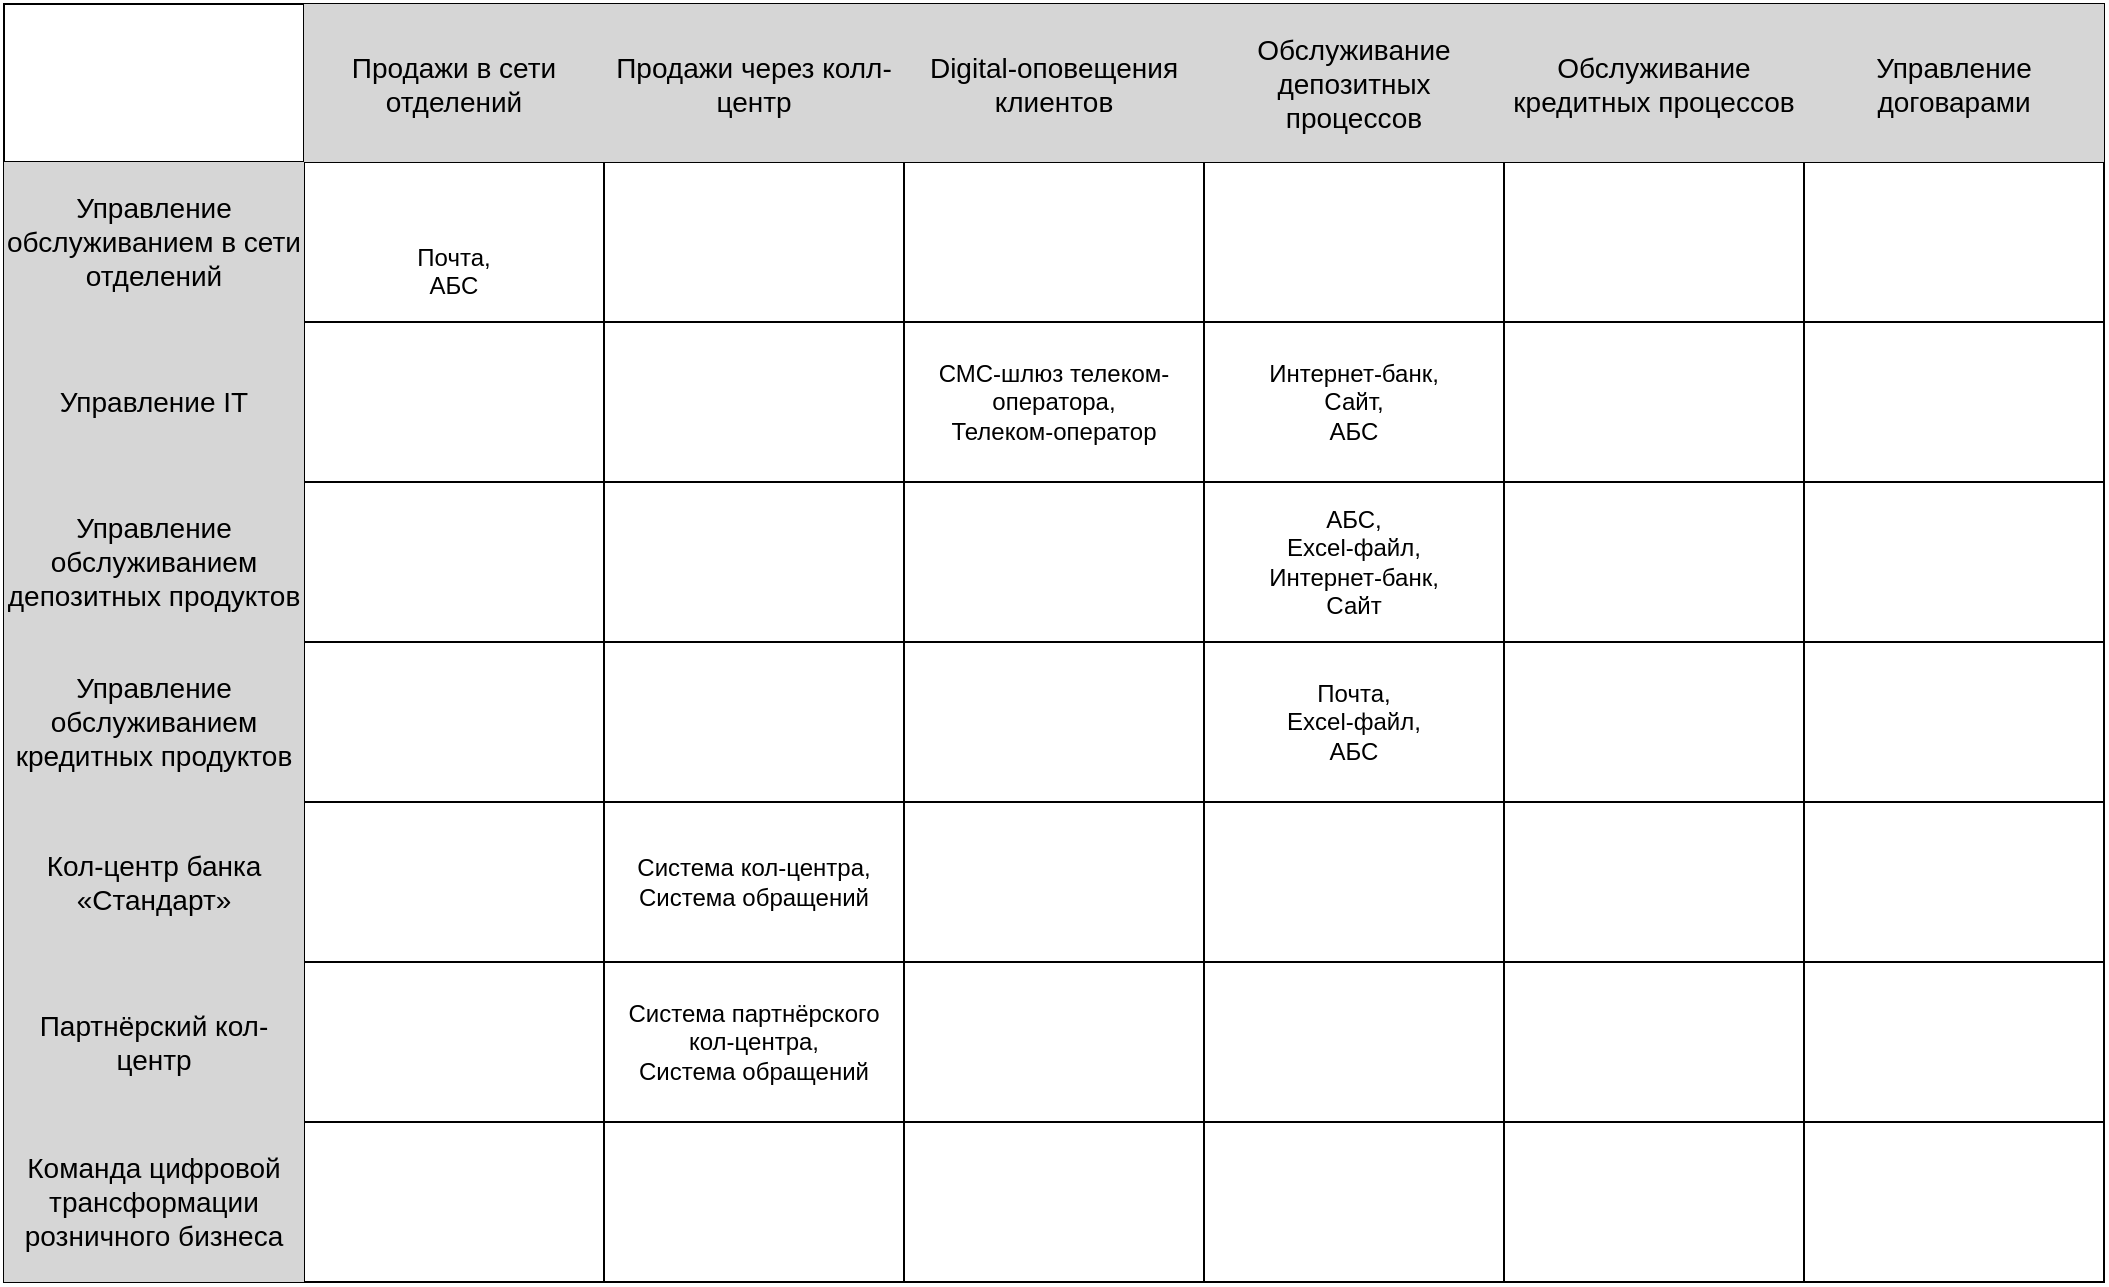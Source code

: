 <mxfile version="27.0.9">
  <diagram name="Страница — 1" id="ojY-EuvafZ9FnuEbp6LE">
    <mxGraphModel dx="394" dy="339" grid="1" gridSize="10" guides="1" tooltips="1" connect="1" arrows="1" fold="1" page="1" pageScale="1" pageWidth="827" pageHeight="1169" math="0" shadow="0">
      <root>
        <mxCell id="0" />
        <mxCell id="1" parent="0" />
        <mxCell id="RSQIDVukKIJoxvWQ1MBr-34" value="" style="shape=table;startSize=0;container=1;collapsible=0;childLayout=tableLayout;horizontal=1;align=left;whiteSpace=wrap;" vertex="1" parent="1">
          <mxGeometry x="321" y="351" width="1050" height="639" as="geometry" />
        </mxCell>
        <mxCell id="RSQIDVukKIJoxvWQ1MBr-35" value="" style="shape=tableRow;horizontal=0;startSize=0;swimlaneHead=0;swimlaneBody=0;strokeColor=inherit;top=0;left=0;bottom=0;right=0;collapsible=0;dropTarget=0;fillColor=none;points=[[0,0.5],[1,0.5]];portConstraint=eastwest;fontSize=16;labelBackgroundColor=none;" vertex="1" parent="RSQIDVukKIJoxvWQ1MBr-34">
          <mxGeometry width="1050" height="79" as="geometry" />
        </mxCell>
        <mxCell id="RSQIDVukKIJoxvWQ1MBr-36" value="" style="shape=partialRectangle;html=1;whiteSpace=wrap;connectable=0;strokeColor=inherit;overflow=hidden;fillColor=none;top=0;left=0;bottom=0;right=0;pointerEvents=1;align=left;labelBackgroundColor=none;strokeWidth=3;" vertex="1" parent="RSQIDVukKIJoxvWQ1MBr-35">
          <mxGeometry width="150" height="79" as="geometry">
            <mxRectangle width="150" height="79" as="alternateBounds" />
          </mxGeometry>
        </mxCell>
        <mxCell id="RSQIDVukKIJoxvWQ1MBr-37" value="Продажи в сети отделений" style="shape=partialRectangle;html=1;whiteSpace=wrap;connectable=0;strokeColor=#3700CC;overflow=hidden;fillColor=#D6D6D6;top=0;left=0;bottom=0;right=0;pointerEvents=1;align=center;fontSize=14;labelBackgroundColor=none;fontColor=#000000;strokeWidth=3;" vertex="1" parent="RSQIDVukKIJoxvWQ1MBr-35">
          <mxGeometry x="150" width="150" height="79" as="geometry">
            <mxRectangle width="150" height="79" as="alternateBounds" />
          </mxGeometry>
        </mxCell>
        <mxCell id="RSQIDVukKIJoxvWQ1MBr-38" value="Продажи через колл-центр" style="shape=partialRectangle;html=1;whiteSpace=wrap;connectable=0;strokeColor=#3700CC;overflow=hidden;fillColor=#D6D6D6;top=0;left=0;bottom=0;right=0;pointerEvents=1;align=center;fontSize=14;labelBackgroundColor=none;fontColor=#000000;strokeWidth=3;" vertex="1" parent="RSQIDVukKIJoxvWQ1MBr-35">
          <mxGeometry x="300" width="150" height="79" as="geometry">
            <mxRectangle width="150" height="79" as="alternateBounds" />
          </mxGeometry>
        </mxCell>
        <mxCell id="RSQIDVukKIJoxvWQ1MBr-91" value="Digital-оповещения клиентов" style="shape=partialRectangle;html=1;whiteSpace=wrap;connectable=0;strokeColor=#3700CC;overflow=hidden;fillColor=#D6D6D6;top=0;left=0;bottom=0;right=0;pointerEvents=1;align=center;fontSize=14;labelBackgroundColor=none;fontColor=#000000;strokeWidth=3;" vertex="1" parent="RSQIDVukKIJoxvWQ1MBr-35">
          <mxGeometry x="450" width="150" height="79" as="geometry">
            <mxRectangle width="150" height="79" as="alternateBounds" />
          </mxGeometry>
        </mxCell>
        <mxCell id="RSQIDVukKIJoxvWQ1MBr-83" value="Обслуживание депозитных процессов" style="shape=partialRectangle;html=1;whiteSpace=wrap;connectable=0;strokeColor=#3700CC;overflow=hidden;fillColor=#D6D6D6;top=0;left=0;bottom=0;right=0;pointerEvents=1;align=center;fontSize=14;labelBackgroundColor=none;fontColor=#000000;strokeWidth=3;" vertex="1" parent="RSQIDVukKIJoxvWQ1MBr-35">
          <mxGeometry x="600" width="150" height="79" as="geometry">
            <mxRectangle width="150" height="79" as="alternateBounds" />
          </mxGeometry>
        </mxCell>
        <mxCell id="RSQIDVukKIJoxvWQ1MBr-75" value="Обслуживание кредитных процессов" style="shape=partialRectangle;html=1;whiteSpace=wrap;connectable=0;strokeColor=#3700CC;overflow=hidden;fillColor=#D6D6D6;top=0;left=0;bottom=0;right=0;pointerEvents=1;align=center;fontSize=14;labelBackgroundColor=none;fontColor=#000000;strokeWidth=3;" vertex="1" parent="RSQIDVukKIJoxvWQ1MBr-35">
          <mxGeometry x="750" width="150" height="79" as="geometry">
            <mxRectangle width="150" height="79" as="alternateBounds" />
          </mxGeometry>
        </mxCell>
        <mxCell id="RSQIDVukKIJoxvWQ1MBr-67" value="Управление договарами" style="shape=partialRectangle;html=1;whiteSpace=wrap;connectable=0;strokeColor=#3700CC;overflow=hidden;fillColor=#D6D6D6;top=0;left=0;bottom=0;right=0;pointerEvents=1;align=center;fontSize=14;labelBackgroundColor=none;fontColor=#000000;strokeWidth=3;" vertex="1" parent="RSQIDVukKIJoxvWQ1MBr-35">
          <mxGeometry x="900" width="150" height="79" as="geometry">
            <mxRectangle width="150" height="79" as="alternateBounds" />
          </mxGeometry>
        </mxCell>
        <mxCell id="RSQIDVukKIJoxvWQ1MBr-39" value="" style="shape=tableRow;horizontal=0;startSize=0;swimlaneHead=0;swimlaneBody=0;strokeColor=inherit;top=0;left=0;bottom=0;right=0;collapsible=0;dropTarget=0;fillColor=none;points=[[0,0.5],[1,0.5]];portConstraint=eastwest;fontSize=16;labelBackgroundColor=none;" vertex="1" parent="RSQIDVukKIJoxvWQ1MBr-34">
          <mxGeometry y="79" width="1050" height="80" as="geometry" />
        </mxCell>
        <mxCell id="RSQIDVukKIJoxvWQ1MBr-40" value="Управление обслуживанием в сети отделений" style="shape=partialRectangle;html=1;whiteSpace=wrap;connectable=0;strokeColor=inherit;overflow=hidden;fillColor=#D6D6D6;top=0;left=0;bottom=0;right=0;pointerEvents=1;align=center;verticalAlign=middle;fontSize=14;labelBackgroundColor=none;fontColor=#000000;strokeWidth=3;" vertex="1" parent="RSQIDVukKIJoxvWQ1MBr-39">
          <mxGeometry width="150" height="80" as="geometry">
            <mxRectangle width="150" height="80" as="alternateBounds" />
          </mxGeometry>
        </mxCell>
        <mxCell id="RSQIDVukKIJoxvWQ1MBr-41" value="&#xa;&#xa;Почта,&#xa;АБС" style="shape=partialRectangle;html=1;whiteSpace=wrap;connectable=0;strokeColor=inherit;overflow=hidden;fillColor=none;top=0;left=0;bottom=0;right=0;pointerEvents=1;align=center;strokeWidth=3;" vertex="1" parent="RSQIDVukKIJoxvWQ1MBr-39">
          <mxGeometry x="150" width="150" height="80" as="geometry">
            <mxRectangle width="150" height="80" as="alternateBounds" />
          </mxGeometry>
        </mxCell>
        <mxCell id="RSQIDVukKIJoxvWQ1MBr-42" value="" style="shape=partialRectangle;html=1;whiteSpace=wrap;connectable=0;strokeColor=inherit;overflow=hidden;fillColor=none;top=0;left=0;bottom=0;right=0;pointerEvents=1;align=center;strokeWidth=3;" vertex="1" parent="RSQIDVukKIJoxvWQ1MBr-39">
          <mxGeometry x="300" width="150" height="80" as="geometry">
            <mxRectangle width="150" height="80" as="alternateBounds" />
          </mxGeometry>
        </mxCell>
        <mxCell id="RSQIDVukKIJoxvWQ1MBr-92" value="" style="shape=partialRectangle;html=1;whiteSpace=wrap;connectable=0;strokeColor=inherit;overflow=hidden;fillColor=none;top=0;left=0;bottom=0;right=0;pointerEvents=1;align=center;strokeWidth=3;" vertex="1" parent="RSQIDVukKIJoxvWQ1MBr-39">
          <mxGeometry x="450" width="150" height="80" as="geometry">
            <mxRectangle width="150" height="80" as="alternateBounds" />
          </mxGeometry>
        </mxCell>
        <mxCell id="RSQIDVukKIJoxvWQ1MBr-84" value="" style="shape=partialRectangle;whiteSpace=wrap;connectable=0;strokeColor=inherit;overflow=hidden;fillColor=none;top=0;left=0;bottom=0;right=0;pointerEvents=1;align=center;html=1;textDirection=ltr;horizontal=1;strokeWidth=3;" vertex="1" parent="RSQIDVukKIJoxvWQ1MBr-39">
          <mxGeometry x="600" width="150" height="80" as="geometry">
            <mxRectangle width="150" height="80" as="alternateBounds" />
          </mxGeometry>
        </mxCell>
        <mxCell id="RSQIDVukKIJoxvWQ1MBr-76" value="" style="shape=partialRectangle;html=1;whiteSpace=wrap;connectable=0;strokeColor=inherit;overflow=hidden;fillColor=none;top=0;left=0;bottom=0;right=0;pointerEvents=1;align=center;strokeWidth=3;" vertex="1" parent="RSQIDVukKIJoxvWQ1MBr-39">
          <mxGeometry x="750" width="150" height="80" as="geometry">
            <mxRectangle width="150" height="80" as="alternateBounds" />
          </mxGeometry>
        </mxCell>
        <mxCell id="RSQIDVukKIJoxvWQ1MBr-68" value="" style="shape=partialRectangle;html=1;whiteSpace=wrap;connectable=0;strokeColor=inherit;overflow=hidden;fillColor=none;top=0;left=0;bottom=0;right=0;pointerEvents=1;align=center;strokeWidth=3;" vertex="1" parent="RSQIDVukKIJoxvWQ1MBr-39">
          <mxGeometry x="900" width="150" height="80" as="geometry">
            <mxRectangle width="150" height="80" as="alternateBounds" />
          </mxGeometry>
        </mxCell>
        <mxCell id="RSQIDVukKIJoxvWQ1MBr-43" value="" style="shape=tableRow;horizontal=0;startSize=0;swimlaneHead=0;swimlaneBody=0;strokeColor=inherit;top=0;left=0;bottom=0;right=0;collapsible=0;dropTarget=0;fillColor=none;points=[[0,0.5],[1,0.5]];portConstraint=eastwest;fontSize=16;labelBackgroundColor=none;" vertex="1" parent="RSQIDVukKIJoxvWQ1MBr-34">
          <mxGeometry y="159" width="1050" height="80" as="geometry" />
        </mxCell>
        <mxCell id="RSQIDVukKIJoxvWQ1MBr-44" value="Управление IT" style="shape=partialRectangle;html=1;whiteSpace=wrap;connectable=0;strokeColor=inherit;overflow=hidden;fillColor=#D6D6D6;top=0;left=0;bottom=0;right=0;pointerEvents=1;align=center;verticalAlign=middle;fontSize=14;labelBackgroundColor=none;fontColor=#000000;strokeWidth=3;" vertex="1" parent="RSQIDVukKIJoxvWQ1MBr-43">
          <mxGeometry width="150" height="80" as="geometry">
            <mxRectangle width="150" height="80" as="alternateBounds" />
          </mxGeometry>
        </mxCell>
        <mxCell id="RSQIDVukKIJoxvWQ1MBr-45" value="" style="shape=partialRectangle;html=1;whiteSpace=wrap;connectable=0;strokeColor=inherit;overflow=hidden;fillColor=none;top=0;left=0;bottom=0;right=0;pointerEvents=1;align=center;strokeWidth=3;" vertex="1" parent="RSQIDVukKIJoxvWQ1MBr-43">
          <mxGeometry x="150" width="150" height="80" as="geometry">
            <mxRectangle width="150" height="80" as="alternateBounds" />
          </mxGeometry>
        </mxCell>
        <mxCell id="RSQIDVukKIJoxvWQ1MBr-46" value="" style="shape=partialRectangle;html=1;whiteSpace=wrap;connectable=0;strokeColor=inherit;overflow=hidden;fillColor=none;top=0;left=0;bottom=0;right=0;pointerEvents=1;align=center;strokeWidth=3;" vertex="1" parent="RSQIDVukKIJoxvWQ1MBr-43">
          <mxGeometry x="300" width="150" height="80" as="geometry">
            <mxRectangle width="150" height="80" as="alternateBounds" />
          </mxGeometry>
        </mxCell>
        <mxCell id="RSQIDVukKIJoxvWQ1MBr-93" value="СМС-шлюз телеком-оператора,&lt;br&gt;Телеком-оператор" style="shape=partialRectangle;html=1;whiteSpace=wrap;connectable=0;strokeColor=inherit;overflow=hidden;fillColor=none;top=0;left=0;bottom=0;right=0;pointerEvents=1;align=center;strokeWidth=3;" vertex="1" parent="RSQIDVukKIJoxvWQ1MBr-43">
          <mxGeometry x="450" width="150" height="80" as="geometry">
            <mxRectangle width="150" height="80" as="alternateBounds" />
          </mxGeometry>
        </mxCell>
        <mxCell id="RSQIDVukKIJoxvWQ1MBr-85" value="Интернет-банк,&#xa;Сайт,&#xa;АБС" style="shape=partialRectangle;html=1;whiteSpace=wrap;connectable=0;strokeColor=inherit;overflow=hidden;fillColor=none;top=0;left=0;bottom=0;right=0;pointerEvents=1;align=center;strokeWidth=3;" vertex="1" parent="RSQIDVukKIJoxvWQ1MBr-43">
          <mxGeometry x="600" width="150" height="80" as="geometry">
            <mxRectangle width="150" height="80" as="alternateBounds" />
          </mxGeometry>
        </mxCell>
        <mxCell id="RSQIDVukKIJoxvWQ1MBr-77" value="" style="shape=partialRectangle;html=1;whiteSpace=wrap;connectable=0;strokeColor=inherit;overflow=hidden;fillColor=none;top=0;left=0;bottom=0;right=0;pointerEvents=1;align=center;strokeWidth=3;" vertex="1" parent="RSQIDVukKIJoxvWQ1MBr-43">
          <mxGeometry x="750" width="150" height="80" as="geometry">
            <mxRectangle width="150" height="80" as="alternateBounds" />
          </mxGeometry>
        </mxCell>
        <mxCell id="RSQIDVukKIJoxvWQ1MBr-69" value="" style="shape=partialRectangle;html=1;whiteSpace=wrap;connectable=0;strokeColor=inherit;overflow=hidden;fillColor=none;top=0;left=0;bottom=0;right=0;pointerEvents=1;align=center;strokeWidth=3;" vertex="1" parent="RSQIDVukKIJoxvWQ1MBr-43">
          <mxGeometry x="900" width="150" height="80" as="geometry">
            <mxRectangle width="150" height="80" as="alternateBounds" />
          </mxGeometry>
        </mxCell>
        <mxCell id="RSQIDVukKIJoxvWQ1MBr-47" style="shape=tableRow;horizontal=0;startSize=0;swimlaneHead=0;swimlaneBody=0;strokeColor=inherit;top=0;left=0;bottom=0;right=0;collapsible=0;dropTarget=0;fillColor=none;points=[[0,0.5],[1,0.5]];portConstraint=eastwest;fontSize=16;labelBackgroundColor=none;" vertex="1" parent="RSQIDVukKIJoxvWQ1MBr-34">
          <mxGeometry y="239" width="1050" height="80" as="geometry" />
        </mxCell>
        <mxCell id="RSQIDVukKIJoxvWQ1MBr-48" value="Управление обслуживанием депозитных продуктов" style="shape=partialRectangle;html=1;whiteSpace=wrap;connectable=0;strokeColor=inherit;overflow=hidden;fillColor=#D6D6D6;top=0;left=0;bottom=0;right=0;pointerEvents=1;align=center;verticalAlign=middle;fontSize=14;labelBackgroundColor=none;fontColor=#000000;strokeWidth=3;" vertex="1" parent="RSQIDVukKIJoxvWQ1MBr-47">
          <mxGeometry width="150" height="80" as="geometry">
            <mxRectangle width="150" height="80" as="alternateBounds" />
          </mxGeometry>
        </mxCell>
        <mxCell id="RSQIDVukKIJoxvWQ1MBr-49" value="" style="shape=partialRectangle;html=1;whiteSpace=wrap;connectable=0;strokeColor=inherit;overflow=hidden;fillColor=none;top=0;left=0;bottom=0;right=0;pointerEvents=1;align=center;strokeWidth=3;" vertex="1" parent="RSQIDVukKIJoxvWQ1MBr-47">
          <mxGeometry x="150" width="150" height="80" as="geometry">
            <mxRectangle width="150" height="80" as="alternateBounds" />
          </mxGeometry>
        </mxCell>
        <mxCell id="RSQIDVukKIJoxvWQ1MBr-50" value="" style="shape=partialRectangle;html=1;whiteSpace=wrap;connectable=0;strokeColor=inherit;overflow=hidden;fillColor=none;top=0;left=0;bottom=0;right=0;pointerEvents=1;align=center;strokeWidth=3;" vertex="1" parent="RSQIDVukKIJoxvWQ1MBr-47">
          <mxGeometry x="300" width="150" height="80" as="geometry">
            <mxRectangle width="150" height="80" as="alternateBounds" />
          </mxGeometry>
        </mxCell>
        <mxCell id="RSQIDVukKIJoxvWQ1MBr-94" value="" style="shape=partialRectangle;html=1;whiteSpace=wrap;connectable=0;strokeColor=inherit;overflow=hidden;fillColor=none;top=0;left=0;bottom=0;right=0;pointerEvents=1;align=center;strokeWidth=3;" vertex="1" parent="RSQIDVukKIJoxvWQ1MBr-47">
          <mxGeometry x="450" width="150" height="80" as="geometry">
            <mxRectangle width="150" height="80" as="alternateBounds" />
          </mxGeometry>
        </mxCell>
        <mxCell id="RSQIDVukKIJoxvWQ1MBr-86" value="АБС,&#xa;Excel-файл,&#xa;Интернет-банк,&#xa;Сайт" style="shape=partialRectangle;html=1;whiteSpace=wrap;connectable=0;strokeColor=inherit;overflow=hidden;fillColor=none;top=0;left=0;bottom=0;right=0;pointerEvents=1;align=center;strokeWidth=3;" vertex="1" parent="RSQIDVukKIJoxvWQ1MBr-47">
          <mxGeometry x="600" width="150" height="80" as="geometry">
            <mxRectangle width="150" height="80" as="alternateBounds" />
          </mxGeometry>
        </mxCell>
        <mxCell id="RSQIDVukKIJoxvWQ1MBr-78" value="" style="shape=partialRectangle;html=1;whiteSpace=wrap;connectable=0;strokeColor=inherit;overflow=hidden;fillColor=none;top=0;left=0;bottom=0;right=0;pointerEvents=1;align=center;strokeWidth=3;" vertex="1" parent="RSQIDVukKIJoxvWQ1MBr-47">
          <mxGeometry x="750" width="150" height="80" as="geometry">
            <mxRectangle width="150" height="80" as="alternateBounds" />
          </mxGeometry>
        </mxCell>
        <mxCell id="RSQIDVukKIJoxvWQ1MBr-70" value="" style="shape=partialRectangle;html=1;whiteSpace=wrap;connectable=0;strokeColor=inherit;overflow=hidden;fillColor=none;top=0;left=0;bottom=0;right=0;pointerEvents=1;align=center;strokeWidth=3;" vertex="1" parent="RSQIDVukKIJoxvWQ1MBr-47">
          <mxGeometry x="900" width="150" height="80" as="geometry">
            <mxRectangle width="150" height="80" as="alternateBounds" />
          </mxGeometry>
        </mxCell>
        <mxCell id="RSQIDVukKIJoxvWQ1MBr-51" style="shape=tableRow;horizontal=0;startSize=0;swimlaneHead=0;swimlaneBody=0;strokeColor=inherit;top=0;left=0;bottom=0;right=0;collapsible=0;dropTarget=0;fillColor=none;points=[[0,0.5],[1,0.5]];portConstraint=eastwest;fontSize=16;labelBackgroundColor=none;" vertex="1" parent="RSQIDVukKIJoxvWQ1MBr-34">
          <mxGeometry y="319" width="1050" height="80" as="geometry" />
        </mxCell>
        <mxCell id="RSQIDVukKIJoxvWQ1MBr-52" value="Управление обслуживанием кредитных продуктов" style="shape=partialRectangle;html=1;whiteSpace=wrap;connectable=0;strokeColor=inherit;overflow=hidden;fillColor=#D6D6D6;top=0;left=0;bottom=0;right=0;pointerEvents=1;align=center;verticalAlign=middle;fontSize=14;labelBackgroundColor=none;fontColor=#000000;strokeWidth=3;" vertex="1" parent="RSQIDVukKIJoxvWQ1MBr-51">
          <mxGeometry width="150" height="80" as="geometry">
            <mxRectangle width="150" height="80" as="alternateBounds" />
          </mxGeometry>
        </mxCell>
        <mxCell id="RSQIDVukKIJoxvWQ1MBr-53" value="&#xa;&#xa;&#xa;" style="shape=partialRectangle;html=1;whiteSpace=wrap;connectable=0;strokeColor=inherit;overflow=hidden;fillColor=none;top=0;left=0;bottom=0;right=0;pointerEvents=1;align=center;strokeWidth=3;" vertex="1" parent="RSQIDVukKIJoxvWQ1MBr-51">
          <mxGeometry x="150" width="150" height="80" as="geometry">
            <mxRectangle width="150" height="80" as="alternateBounds" />
          </mxGeometry>
        </mxCell>
        <mxCell id="RSQIDVukKIJoxvWQ1MBr-54" value="" style="shape=partialRectangle;html=1;whiteSpace=wrap;connectable=0;strokeColor=inherit;overflow=hidden;fillColor=none;top=0;left=0;bottom=0;right=0;pointerEvents=1;align=center;strokeWidth=3;" vertex="1" parent="RSQIDVukKIJoxvWQ1MBr-51">
          <mxGeometry x="300" width="150" height="80" as="geometry">
            <mxRectangle width="150" height="80" as="alternateBounds" />
          </mxGeometry>
        </mxCell>
        <mxCell id="RSQIDVukKIJoxvWQ1MBr-95" value="" style="shape=partialRectangle;html=1;whiteSpace=wrap;connectable=0;strokeColor=inherit;overflow=hidden;fillColor=none;top=0;left=0;bottom=0;right=0;pointerEvents=1;align=center;strokeWidth=3;" vertex="1" parent="RSQIDVukKIJoxvWQ1MBr-51">
          <mxGeometry x="450" width="150" height="80" as="geometry">
            <mxRectangle width="150" height="80" as="alternateBounds" />
          </mxGeometry>
        </mxCell>
        <mxCell id="RSQIDVukKIJoxvWQ1MBr-87" value="Почта,&#xa;Excel-файл,&#xa;АБС" style="shape=partialRectangle;html=1;whiteSpace=wrap;connectable=0;strokeColor=inherit;overflow=hidden;fillColor=none;top=0;left=0;bottom=0;right=0;pointerEvents=1;align=center;strokeWidth=3;" vertex="1" parent="RSQIDVukKIJoxvWQ1MBr-51">
          <mxGeometry x="600" width="150" height="80" as="geometry">
            <mxRectangle width="150" height="80" as="alternateBounds" />
          </mxGeometry>
        </mxCell>
        <mxCell id="RSQIDVukKIJoxvWQ1MBr-79" value="" style="shape=partialRectangle;html=1;whiteSpace=wrap;connectable=0;strokeColor=inherit;overflow=hidden;fillColor=none;top=0;left=0;bottom=0;right=0;pointerEvents=1;align=center;strokeWidth=3;" vertex="1" parent="RSQIDVukKIJoxvWQ1MBr-51">
          <mxGeometry x="750" width="150" height="80" as="geometry">
            <mxRectangle width="150" height="80" as="alternateBounds" />
          </mxGeometry>
        </mxCell>
        <mxCell id="RSQIDVukKIJoxvWQ1MBr-71" value="" style="shape=partialRectangle;html=1;whiteSpace=wrap;connectable=0;strokeColor=inherit;overflow=hidden;fillColor=none;top=0;left=0;bottom=0;right=0;pointerEvents=1;align=center;strokeWidth=3;" vertex="1" parent="RSQIDVukKIJoxvWQ1MBr-51">
          <mxGeometry x="900" width="150" height="80" as="geometry">
            <mxRectangle width="150" height="80" as="alternateBounds" />
          </mxGeometry>
        </mxCell>
        <mxCell id="RSQIDVukKIJoxvWQ1MBr-55" style="shape=tableRow;horizontal=0;startSize=0;swimlaneHead=0;swimlaneBody=0;strokeColor=inherit;top=0;left=0;bottom=0;right=0;collapsible=0;dropTarget=0;fillColor=none;points=[[0,0.5],[1,0.5]];portConstraint=eastwest;fontSize=16;labelBackgroundColor=none;" vertex="1" parent="RSQIDVukKIJoxvWQ1MBr-34">
          <mxGeometry y="399" width="1050" height="80" as="geometry" />
        </mxCell>
        <mxCell id="RSQIDVukKIJoxvWQ1MBr-56" value="Кол-центр банка «Стандарт»" style="shape=partialRectangle;html=1;whiteSpace=wrap;connectable=0;strokeColor=inherit;overflow=hidden;fillColor=#D6D6D6;top=0;left=0;bottom=0;right=0;pointerEvents=1;align=center;verticalAlign=middle;fontSize=14;labelBackgroundColor=none;fontColor=#000000;strokeWidth=3;" vertex="1" parent="RSQIDVukKIJoxvWQ1MBr-55">
          <mxGeometry width="150" height="80" as="geometry">
            <mxRectangle width="150" height="80" as="alternateBounds" />
          </mxGeometry>
        </mxCell>
        <mxCell id="RSQIDVukKIJoxvWQ1MBr-57" value="" style="shape=partialRectangle;html=1;whiteSpace=wrap;connectable=0;strokeColor=inherit;overflow=hidden;fillColor=none;top=0;left=0;bottom=0;right=0;pointerEvents=1;align=center;strokeWidth=3;" vertex="1" parent="RSQIDVukKIJoxvWQ1MBr-55">
          <mxGeometry x="150" width="150" height="80" as="geometry">
            <mxRectangle width="150" height="80" as="alternateBounds" />
          </mxGeometry>
        </mxCell>
        <mxCell id="RSQIDVukKIJoxvWQ1MBr-58" value="Система кол-центра,&#xa;Система обращений" style="shape=partialRectangle;html=1;whiteSpace=wrap;connectable=0;strokeColor=inherit;overflow=hidden;fillColor=none;top=0;left=0;bottom=0;right=0;pointerEvents=1;align=center;strokeWidth=3;" vertex="1" parent="RSQIDVukKIJoxvWQ1MBr-55">
          <mxGeometry x="300" width="150" height="80" as="geometry">
            <mxRectangle width="150" height="80" as="alternateBounds" />
          </mxGeometry>
        </mxCell>
        <mxCell id="RSQIDVukKIJoxvWQ1MBr-96" value="" style="shape=partialRectangle;html=1;whiteSpace=wrap;connectable=0;strokeColor=inherit;overflow=hidden;fillColor=none;top=0;left=0;bottom=0;right=0;pointerEvents=1;align=center;strokeWidth=3;" vertex="1" parent="RSQIDVukKIJoxvWQ1MBr-55">
          <mxGeometry x="450" width="150" height="80" as="geometry">
            <mxRectangle width="150" height="80" as="alternateBounds" />
          </mxGeometry>
        </mxCell>
        <mxCell id="RSQIDVukKIJoxvWQ1MBr-88" value="" style="shape=partialRectangle;html=1;whiteSpace=wrap;connectable=0;strokeColor=inherit;overflow=hidden;fillColor=none;top=0;left=0;bottom=0;right=0;pointerEvents=1;align=center;strokeWidth=3;" vertex="1" parent="RSQIDVukKIJoxvWQ1MBr-55">
          <mxGeometry x="600" width="150" height="80" as="geometry">
            <mxRectangle width="150" height="80" as="alternateBounds" />
          </mxGeometry>
        </mxCell>
        <mxCell id="RSQIDVukKIJoxvWQ1MBr-80" value="" style="shape=partialRectangle;html=1;whiteSpace=wrap;connectable=0;strokeColor=inherit;overflow=hidden;fillColor=none;top=0;left=0;bottom=0;right=0;pointerEvents=1;align=center;strokeWidth=3;" vertex="1" parent="RSQIDVukKIJoxvWQ1MBr-55">
          <mxGeometry x="750" width="150" height="80" as="geometry">
            <mxRectangle width="150" height="80" as="alternateBounds" />
          </mxGeometry>
        </mxCell>
        <mxCell id="RSQIDVukKIJoxvWQ1MBr-72" value="" style="shape=partialRectangle;html=1;whiteSpace=wrap;connectable=0;strokeColor=inherit;overflow=hidden;fillColor=none;top=0;left=0;bottom=0;right=0;pointerEvents=1;align=center;strokeWidth=3;" vertex="1" parent="RSQIDVukKIJoxvWQ1MBr-55">
          <mxGeometry x="900" width="150" height="80" as="geometry">
            <mxRectangle width="150" height="80" as="alternateBounds" />
          </mxGeometry>
        </mxCell>
        <mxCell id="RSQIDVukKIJoxvWQ1MBr-59" style="shape=tableRow;horizontal=0;startSize=0;swimlaneHead=0;swimlaneBody=0;strokeColor=inherit;top=0;left=0;bottom=0;right=0;collapsible=0;dropTarget=0;fillColor=none;points=[[0,0.5],[1,0.5]];portConstraint=eastwest;fontSize=16;labelBackgroundColor=none;" vertex="1" parent="RSQIDVukKIJoxvWQ1MBr-34">
          <mxGeometry y="479" width="1050" height="80" as="geometry" />
        </mxCell>
        <mxCell id="RSQIDVukKIJoxvWQ1MBr-60" value="Партнёрский кол-центр" style="shape=partialRectangle;html=1;whiteSpace=wrap;connectable=0;strokeColor=inherit;overflow=hidden;fillColor=#D6D6D6;top=0;left=0;bottom=0;right=0;pointerEvents=1;align=center;verticalAlign=middle;fontSize=14;labelBackgroundColor=none;fontColor=#000000;strokeWidth=3;" vertex="1" parent="RSQIDVukKIJoxvWQ1MBr-59">
          <mxGeometry width="150" height="80" as="geometry">
            <mxRectangle width="150" height="80" as="alternateBounds" />
          </mxGeometry>
        </mxCell>
        <mxCell id="RSQIDVukKIJoxvWQ1MBr-61" value="" style="shape=partialRectangle;html=1;whiteSpace=wrap;connectable=0;strokeColor=inherit;overflow=hidden;fillColor=none;top=0;left=0;bottom=0;right=0;pointerEvents=1;align=center;strokeWidth=3;" vertex="1" parent="RSQIDVukKIJoxvWQ1MBr-59">
          <mxGeometry x="150" width="150" height="80" as="geometry">
            <mxRectangle width="150" height="80" as="alternateBounds" />
          </mxGeometry>
        </mxCell>
        <mxCell id="RSQIDVukKIJoxvWQ1MBr-62" value="Система партнёрского кол-центра,&lt;br&gt;Система обращений" style="shape=partialRectangle;html=1;whiteSpace=wrap;connectable=0;strokeColor=inherit;overflow=hidden;fillColor=none;top=0;left=0;bottom=0;right=0;pointerEvents=1;align=center;strokeWidth=3;" vertex="1" parent="RSQIDVukKIJoxvWQ1MBr-59">
          <mxGeometry x="300" width="150" height="80" as="geometry">
            <mxRectangle width="150" height="80" as="alternateBounds" />
          </mxGeometry>
        </mxCell>
        <mxCell id="RSQIDVukKIJoxvWQ1MBr-97" value="" style="shape=partialRectangle;html=1;whiteSpace=wrap;connectable=0;strokeColor=inherit;overflow=hidden;fillColor=none;top=0;left=0;bottom=0;right=0;pointerEvents=1;align=center;strokeWidth=3;" vertex="1" parent="RSQIDVukKIJoxvWQ1MBr-59">
          <mxGeometry x="450" width="150" height="80" as="geometry">
            <mxRectangle width="150" height="80" as="alternateBounds" />
          </mxGeometry>
        </mxCell>
        <mxCell id="RSQIDVukKIJoxvWQ1MBr-89" value="" style="shape=partialRectangle;html=1;whiteSpace=wrap;connectable=0;strokeColor=inherit;overflow=hidden;fillColor=none;top=0;left=0;bottom=0;right=0;pointerEvents=1;align=center;strokeWidth=3;" vertex="1" parent="RSQIDVukKIJoxvWQ1MBr-59">
          <mxGeometry x="600" width="150" height="80" as="geometry">
            <mxRectangle width="150" height="80" as="alternateBounds" />
          </mxGeometry>
        </mxCell>
        <mxCell id="RSQIDVukKIJoxvWQ1MBr-81" value="" style="shape=partialRectangle;html=1;whiteSpace=wrap;connectable=0;strokeColor=inherit;overflow=hidden;fillColor=none;top=0;left=0;bottom=0;right=0;pointerEvents=1;align=center;strokeWidth=3;" vertex="1" parent="RSQIDVukKIJoxvWQ1MBr-59">
          <mxGeometry x="750" width="150" height="80" as="geometry">
            <mxRectangle width="150" height="80" as="alternateBounds" />
          </mxGeometry>
        </mxCell>
        <mxCell id="RSQIDVukKIJoxvWQ1MBr-73" value="" style="shape=partialRectangle;html=1;whiteSpace=wrap;connectable=0;strokeColor=inherit;overflow=hidden;fillColor=none;top=0;left=0;bottom=0;right=0;pointerEvents=1;align=center;strokeWidth=3;" vertex="1" parent="RSQIDVukKIJoxvWQ1MBr-59">
          <mxGeometry x="900" width="150" height="80" as="geometry">
            <mxRectangle width="150" height="80" as="alternateBounds" />
          </mxGeometry>
        </mxCell>
        <mxCell id="RSQIDVukKIJoxvWQ1MBr-63" style="shape=tableRow;horizontal=0;startSize=0;swimlaneHead=0;swimlaneBody=0;strokeColor=inherit;top=0;left=0;bottom=0;right=0;collapsible=0;dropTarget=0;fillColor=none;points=[[0,0.5],[1,0.5]];portConstraint=eastwest;fontSize=16;labelBackgroundColor=none;" vertex="1" parent="RSQIDVukKIJoxvWQ1MBr-34">
          <mxGeometry y="559" width="1050" height="80" as="geometry" />
        </mxCell>
        <mxCell id="RSQIDVukKIJoxvWQ1MBr-64" value="Команда цифровой трансформации розничного бизнеса" style="shape=partialRectangle;html=1;whiteSpace=wrap;connectable=0;strokeColor=inherit;overflow=hidden;fillColor=#D6D6D6;top=0;left=0;bottom=0;right=0;pointerEvents=1;align=center;verticalAlign=middle;fontSize=14;labelBackgroundColor=none;fontColor=#000000;strokeWidth=3;" vertex="1" parent="RSQIDVukKIJoxvWQ1MBr-63">
          <mxGeometry width="150" height="80" as="geometry">
            <mxRectangle width="150" height="80" as="alternateBounds" />
          </mxGeometry>
        </mxCell>
        <mxCell id="RSQIDVukKIJoxvWQ1MBr-65" value="" style="shape=partialRectangle;html=1;whiteSpace=wrap;connectable=0;strokeColor=inherit;overflow=hidden;fillColor=none;top=0;left=0;bottom=0;right=0;pointerEvents=1;align=center;strokeWidth=3;" vertex="1" parent="RSQIDVukKIJoxvWQ1MBr-63">
          <mxGeometry x="150" width="150" height="80" as="geometry">
            <mxRectangle width="150" height="80" as="alternateBounds" />
          </mxGeometry>
        </mxCell>
        <mxCell id="RSQIDVukKIJoxvWQ1MBr-66" value="" style="shape=partialRectangle;html=1;whiteSpace=wrap;connectable=0;strokeColor=inherit;overflow=hidden;fillColor=none;top=0;left=0;bottom=0;right=0;pointerEvents=1;align=center;strokeWidth=3;" vertex="1" parent="RSQIDVukKIJoxvWQ1MBr-63">
          <mxGeometry x="300" width="150" height="80" as="geometry">
            <mxRectangle width="150" height="80" as="alternateBounds" />
          </mxGeometry>
        </mxCell>
        <mxCell id="RSQIDVukKIJoxvWQ1MBr-98" value="" style="shape=partialRectangle;html=1;whiteSpace=wrap;connectable=0;strokeColor=inherit;overflow=hidden;fillColor=none;top=0;left=0;bottom=0;right=0;pointerEvents=1;align=center;strokeWidth=3;" vertex="1" parent="RSQIDVukKIJoxvWQ1MBr-63">
          <mxGeometry x="450" width="150" height="80" as="geometry">
            <mxRectangle width="150" height="80" as="alternateBounds" />
          </mxGeometry>
        </mxCell>
        <mxCell id="RSQIDVukKIJoxvWQ1MBr-90" value="" style="shape=partialRectangle;html=1;whiteSpace=wrap;connectable=0;strokeColor=inherit;overflow=hidden;fillColor=none;top=0;left=0;bottom=0;right=0;pointerEvents=1;align=center;strokeWidth=3;" vertex="1" parent="RSQIDVukKIJoxvWQ1MBr-63">
          <mxGeometry x="600" width="150" height="80" as="geometry">
            <mxRectangle width="150" height="80" as="alternateBounds" />
          </mxGeometry>
        </mxCell>
        <mxCell id="RSQIDVukKIJoxvWQ1MBr-82" value="" style="shape=partialRectangle;html=1;whiteSpace=wrap;connectable=0;strokeColor=inherit;overflow=hidden;fillColor=none;top=0;left=0;bottom=0;right=0;pointerEvents=1;align=center;strokeWidth=3;" vertex="1" parent="RSQIDVukKIJoxvWQ1MBr-63">
          <mxGeometry x="750" width="150" height="80" as="geometry">
            <mxRectangle width="150" height="80" as="alternateBounds" />
          </mxGeometry>
        </mxCell>
        <mxCell id="RSQIDVukKIJoxvWQ1MBr-74" value="" style="shape=partialRectangle;html=1;whiteSpace=wrap;connectable=0;strokeColor=inherit;overflow=hidden;fillColor=none;top=0;left=0;bottom=0;right=0;pointerEvents=1;align=center;strokeWidth=3;" vertex="1" parent="RSQIDVukKIJoxvWQ1MBr-63">
          <mxGeometry x="900" width="150" height="80" as="geometry">
            <mxRectangle width="150" height="80" as="alternateBounds" />
          </mxGeometry>
        </mxCell>
      </root>
    </mxGraphModel>
  </diagram>
</mxfile>
